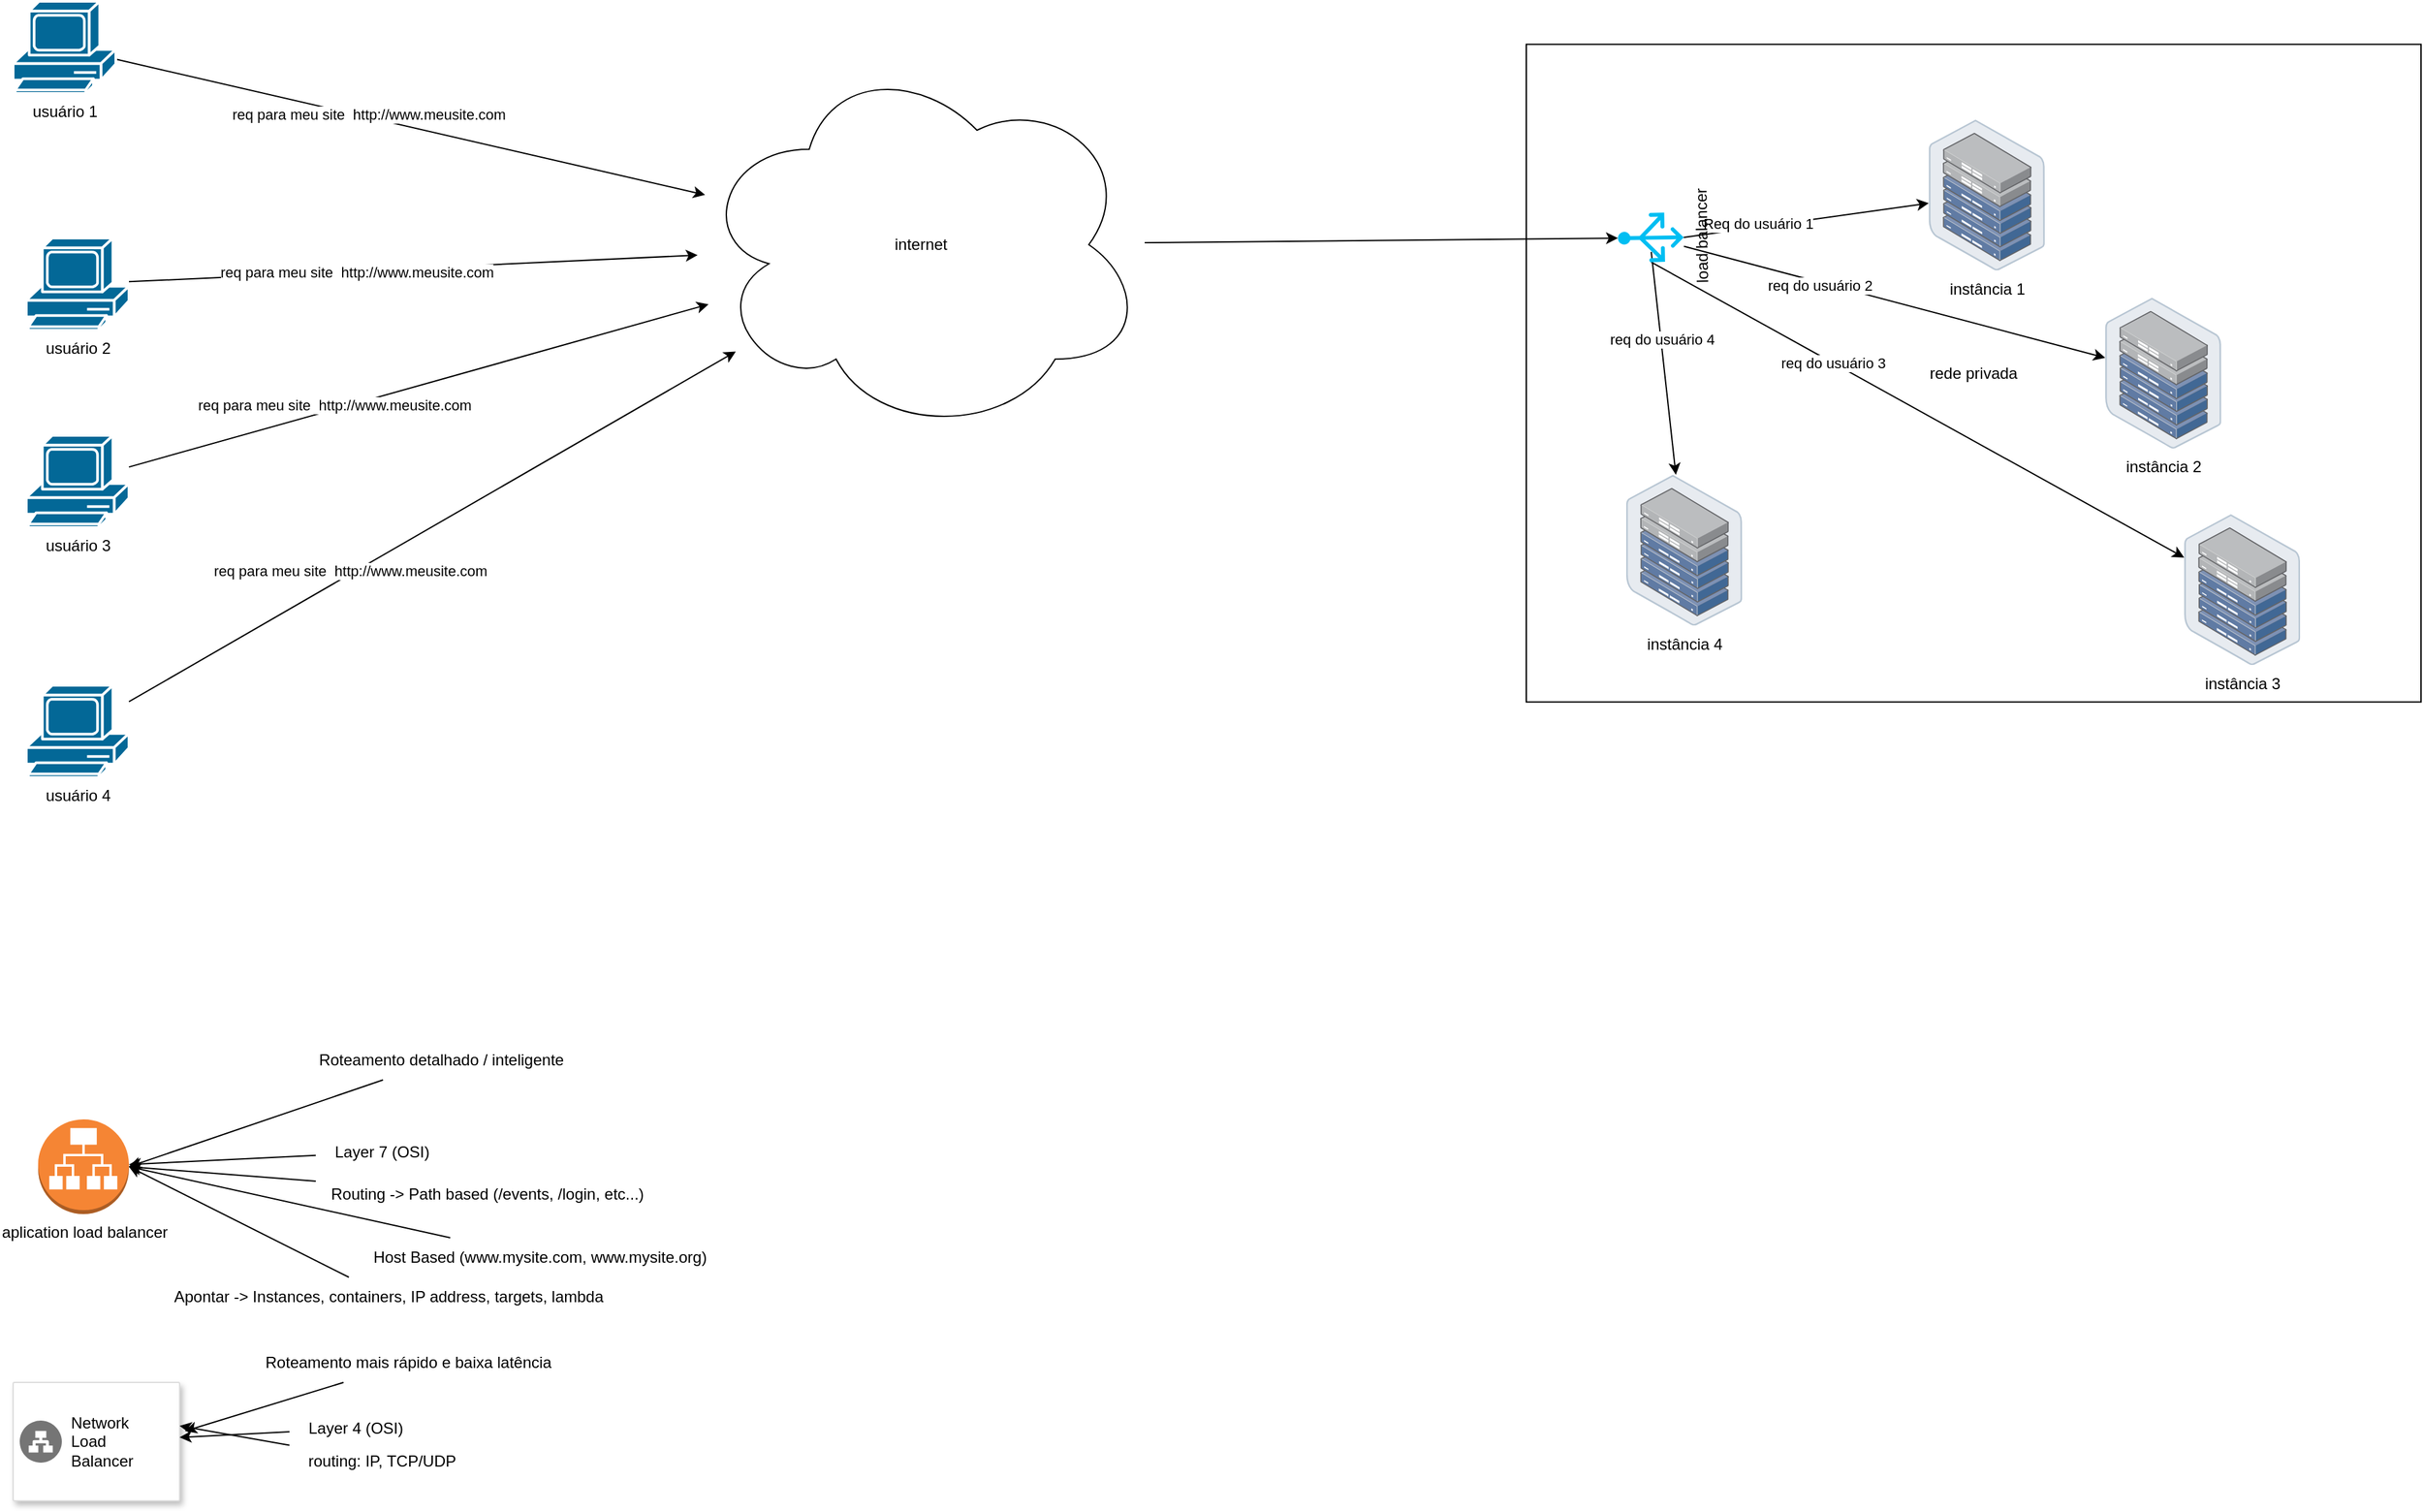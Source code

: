 <mxfile>
    <diagram id="Y14cm8TZMfOwalJnteBM" name="Page-1">
        <mxGraphModel dx="1306" dy="682" grid="1" gridSize="10" guides="1" tooltips="1" connect="1" arrows="1" fold="1" page="1" pageScale="1" pageWidth="5000" pageHeight="5000" math="0" shadow="0">
            <root>
                <mxCell id="0"/>
                <mxCell id="1" parent="0"/>
                <mxCell id="10" value="rede privada" style="whiteSpace=wrap;html=1;" parent="1" vertex="1">
                    <mxGeometry x="1200" y="102.7" width="680" height="500" as="geometry"/>
                </mxCell>
                <mxCell id="33" style="edgeStyle=none;html=1;" parent="1" source="3" target="9" edge="1">
                    <mxGeometry relative="1" as="geometry"/>
                </mxCell>
                <mxCell id="34" value="req para meu site&amp;nbsp; http://www.meusite.com" style="edgeLabel;html=1;align=center;verticalAlign=middle;resizable=0;points=[];" parent="33" vertex="1" connectable="0">
                    <mxGeometry x="-0.268" y="3" relative="1" as="geometry">
                        <mxPoint as="offset"/>
                    </mxGeometry>
                </mxCell>
                <mxCell id="3" value="usuário 4" style="shape=mxgraph.cisco.computers_and_peripherals.pc;html=1;pointerEvents=1;dashed=0;fillColor=#036897;strokeColor=#ffffff;strokeWidth=2;verticalLabelPosition=bottom;verticalAlign=top;align=center;outlineConnect=0;" parent="1" vertex="1">
                    <mxGeometry x="60" y="590" width="78" height="70" as="geometry"/>
                </mxCell>
                <mxCell id="25" style="edgeStyle=none;html=1;" parent="1" source="4" target="9" edge="1">
                    <mxGeometry relative="1" as="geometry"/>
                </mxCell>
                <mxCell id="27" value="req para meu site&amp;nbsp; http://www.meusite.com" style="edgeLabel;html=1;align=center;verticalAlign=middle;resizable=0;points=[];" parent="25" vertex="1" connectable="0">
                    <mxGeometry x="-0.144" y="2" relative="1" as="geometry">
                        <mxPoint as="offset"/>
                    </mxGeometry>
                </mxCell>
                <mxCell id="4" value="usuário 1" style="shape=mxgraph.cisco.computers_and_peripherals.pc;html=1;pointerEvents=1;dashed=0;fillColor=#036897;strokeColor=#ffffff;strokeWidth=2;verticalLabelPosition=bottom;verticalAlign=top;align=center;outlineConnect=0;" parent="1" vertex="1">
                    <mxGeometry x="50" y="70" width="78" height="70" as="geometry"/>
                </mxCell>
                <mxCell id="31" style="edgeStyle=none;html=1;" parent="1" source="5" target="9" edge="1">
                    <mxGeometry relative="1" as="geometry"/>
                </mxCell>
                <mxCell id="32" value="req para meu site&amp;nbsp; http://www.meusite.com" style="edgeLabel;html=1;align=center;verticalAlign=middle;resizable=0;points=[];" parent="31" vertex="1" connectable="0">
                    <mxGeometry x="-0.289" y="3" relative="1" as="geometry">
                        <mxPoint as="offset"/>
                    </mxGeometry>
                </mxCell>
                <mxCell id="5" value="usuário 3" style="shape=mxgraph.cisco.computers_and_peripherals.pc;html=1;pointerEvents=1;dashed=0;fillColor=#036897;strokeColor=#ffffff;strokeWidth=2;verticalLabelPosition=bottom;verticalAlign=top;align=center;outlineConnect=0;" parent="1" vertex="1">
                    <mxGeometry x="60" y="400" width="78" height="70" as="geometry"/>
                </mxCell>
                <mxCell id="28" style="edgeStyle=none;html=1;" parent="1" source="6" target="9" edge="1">
                    <mxGeometry relative="1" as="geometry"/>
                </mxCell>
                <mxCell id="29" value="Text" style="edgeLabel;html=1;align=center;verticalAlign=middle;resizable=0;points=[];" parent="28" vertex="1" connectable="0">
                    <mxGeometry x="-0.398" relative="1" as="geometry">
                        <mxPoint as="offset"/>
                    </mxGeometry>
                </mxCell>
                <mxCell id="30" value="req para meu site&amp;nbsp; http://www.meusite.com" style="edgeLabel;html=1;align=center;verticalAlign=middle;resizable=0;points=[];" parent="28" vertex="1" connectable="0">
                    <mxGeometry x="-0.2" y="-1" relative="1" as="geometry">
                        <mxPoint as="offset"/>
                    </mxGeometry>
                </mxCell>
                <mxCell id="6" value="usuário 2" style="shape=mxgraph.cisco.computers_and_peripherals.pc;html=1;pointerEvents=1;dashed=0;fillColor=#036897;strokeColor=#ffffff;strokeWidth=2;verticalLabelPosition=bottom;verticalAlign=top;align=center;outlineConnect=0;" parent="1" vertex="1">
                    <mxGeometry x="60" y="250" width="78" height="70" as="geometry"/>
                </mxCell>
                <mxCell id="35" style="edgeStyle=none;html=1;entryX=0.5;entryY=0;entryDx=0;entryDy=0;entryPerimeter=0;" parent="1" source="9" target="62" edge="1">
                    <mxGeometry relative="1" as="geometry">
                        <mxPoint x="1280" y="282.931" as="targetPoint"/>
                    </mxGeometry>
                </mxCell>
                <mxCell id="9" value="internet" style="ellipse;shape=cloud;whiteSpace=wrap;html=1;" parent="1" vertex="1">
                    <mxGeometry x="570" y="110" width="340" height="290" as="geometry"/>
                </mxCell>
                <mxCell id="11" value="instância 1" style="points=[];aspect=fixed;html=1;align=center;shadow=0;dashed=0;image;image=img/lib/allied_telesis/storage/Datacenter_Server_Half_Rack_ToR.svg;" parent="1" vertex="1">
                    <mxGeometry x="1505.9" y="160" width="88.2" height="114.6" as="geometry"/>
                </mxCell>
                <mxCell id="12" value="instância 2" style="points=[];aspect=fixed;html=1;align=center;shadow=0;dashed=0;image;image=img/lib/allied_telesis/storage/Datacenter_Server_Half_Rack_ToR.svg;" parent="1" vertex="1">
                    <mxGeometry x="1640" y="295.4" width="88.2" height="114.6" as="geometry"/>
                </mxCell>
                <mxCell id="13" value="instância 4" style="points=[];aspect=fixed;html=1;align=center;shadow=0;dashed=0;image;image=img/lib/allied_telesis/storage/Datacenter_Server_Half_Rack_ToR.svg;" parent="1" vertex="1">
                    <mxGeometry x="1275.9" y="430" width="88.2" height="114.6" as="geometry"/>
                </mxCell>
                <mxCell id="14" value="instância 3" style="points=[];aspect=fixed;html=1;align=center;shadow=0;dashed=0;image;image=img/lib/allied_telesis/storage/Datacenter_Server_Half_Rack_ToR.svg;" parent="1" vertex="1">
                    <mxGeometry x="1700" y="460" width="88.2" height="114.6" as="geometry"/>
                </mxCell>
                <mxCell id="16" style="edgeStyle=none;html=1;exitX=0.49;exitY=1;exitDx=0;exitDy=0;exitPerimeter=0;" parent="1" source="62" target="11" edge="1">
                    <mxGeometry relative="1" as="geometry">
                        <mxPoint x="1360" y="273.226" as="sourcePoint"/>
                    </mxGeometry>
                </mxCell>
                <mxCell id="17" value="Req do usuário 1" style="edgeLabel;html=1;align=center;verticalAlign=middle;resizable=0;points=[];" parent="16" vertex="1" connectable="0">
                    <mxGeometry x="-0.394" y="3" relative="1" as="geometry">
                        <mxPoint as="offset"/>
                    </mxGeometry>
                </mxCell>
                <mxCell id="18" style="edgeStyle=none;html=1;" parent="1" source="62" target="12" edge="1">
                    <mxGeometry relative="1" as="geometry">
                        <mxPoint x="1360" y="292.438" as="sourcePoint"/>
                    </mxGeometry>
                </mxCell>
                <mxCell id="19" value="req do usuário 2" style="edgeLabel;html=1;align=center;verticalAlign=middle;resizable=0;points=[];" parent="18" vertex="1" connectable="0">
                    <mxGeometry x="-0.355" y="-2" relative="1" as="geometry">
                        <mxPoint as="offset"/>
                    </mxGeometry>
                </mxCell>
                <mxCell id="20" style="edgeStyle=none;html=1;exitX=0;exitY=0.5;exitDx=0;exitDy=0;exitPerimeter=0;" parent="1" source="62" target="14" edge="1">
                    <mxGeometry relative="1" as="geometry">
                        <mxPoint x="1360" y="306.91" as="sourcePoint"/>
                    </mxGeometry>
                </mxCell>
                <mxCell id="21" value="req do usuário 3" style="edgeLabel;html=1;align=center;verticalAlign=middle;resizable=0;points=[];" parent="20" vertex="1" connectable="0">
                    <mxGeometry x="-0.316" relative="1" as="geometry">
                        <mxPoint x="-1" as="offset"/>
                    </mxGeometry>
                </mxCell>
                <mxCell id="23" style="edgeStyle=none;html=1;exitX=0.207;exitY=0.503;exitDx=0;exitDy=0;exitPerimeter=0;" parent="1" source="62" target="13" edge="1">
                    <mxGeometry relative="1" as="geometry">
                        <mxPoint x="1320" y="340" as="sourcePoint"/>
                    </mxGeometry>
                </mxCell>
                <mxCell id="24" value="req do usuário 4" style="edgeLabel;html=1;align=center;verticalAlign=middle;resizable=0;points=[];" parent="23" vertex="1" connectable="0">
                    <mxGeometry x="-0.222" relative="1" as="geometry">
                        <mxPoint as="offset"/>
                    </mxGeometry>
                </mxCell>
                <mxCell id="36" value="aplication load balancer" style="outlineConnect=0;dashed=0;verticalLabelPosition=bottom;verticalAlign=top;align=center;html=1;shape=mxgraph.aws3.application_load_balancer;fillColor=#F58534;gradientColor=none;" vertex="1" parent="1">
                    <mxGeometry x="69" y="920" width="69" height="72" as="geometry"/>
                </mxCell>
                <mxCell id="48" style="edgeStyle=none;html=1;" edge="1" parent="1" source="37" target="36">
                    <mxGeometry relative="1" as="geometry"/>
                </mxCell>
                <mxCell id="37" value="Layer 7 (OSI)" style="text;html=1;align=center;verticalAlign=middle;resizable=0;points=[];autosize=1;strokeColor=none;fillColor=none;" vertex="1" parent="1">
                    <mxGeometry x="280" y="930" width="100" height="30" as="geometry"/>
                </mxCell>
                <mxCell id="50" style="edgeStyle=none;html=1;entryX=1;entryY=0.5;entryDx=0;entryDy=0;entryPerimeter=0;" edge="1" parent="1" source="38" target="36">
                    <mxGeometry relative="1" as="geometry"/>
                </mxCell>
                <mxCell id="38" value="Routing -&amp;gt; Path based (/events, /login, etc...)" style="text;html=1;align=center;verticalAlign=middle;resizable=0;points=[];autosize=1;strokeColor=none;fillColor=none;" vertex="1" parent="1">
                    <mxGeometry x="280" y="962" width="260" height="30" as="geometry"/>
                </mxCell>
                <mxCell id="51" style="edgeStyle=none;html=1;entryX=1;entryY=0.5;entryDx=0;entryDy=0;entryPerimeter=0;" edge="1" parent="1" source="41" target="36">
                    <mxGeometry relative="1" as="geometry"/>
                </mxCell>
                <mxCell id="41" value="Host Based (www.mysite.com, www.mysite.org)" style="text;html=1;align=center;verticalAlign=middle;resizable=0;points=[];autosize=1;strokeColor=none;fillColor=none;" vertex="1" parent="1">
                    <mxGeometry x="310" y="1010" width="280" height="30" as="geometry"/>
                </mxCell>
                <mxCell id="52" style="edgeStyle=none;html=1;entryX=1;entryY=0.5;entryDx=0;entryDy=0;entryPerimeter=0;" edge="1" parent="1" source="43" target="36">
                    <mxGeometry relative="1" as="geometry"/>
                </mxCell>
                <mxCell id="43" value="Apontar -&amp;gt; Instances, containers, IP address, targets, lambda" style="text;html=1;align=center;verticalAlign=middle;resizable=0;points=[];autosize=1;strokeColor=none;fillColor=none;" vertex="1" parent="1">
                    <mxGeometry x="160" y="1040" width="350" height="30" as="geometry"/>
                </mxCell>
                <mxCell id="45" value="" style="strokeColor=#dddddd;shadow=1;strokeWidth=1;rounded=1;absoluteArcSize=1;arcSize=2;" vertex="1" parent="1">
                    <mxGeometry x="50" y="1120" width="126.5" height="90" as="geometry"/>
                </mxCell>
                <mxCell id="46" value="Network&#10;Load&#10;Balancer" style="sketch=0;dashed=0;connectable=0;html=1;fillColor=#757575;strokeColor=none;shape=mxgraph.gcp2.network_load_balancer;part=1;labelPosition=right;verticalLabelPosition=middle;align=left;verticalAlign=middle;spacingLeft=5;fontSize=12;" vertex="1" parent="45">
                    <mxGeometry y="0.5" width="32" height="32" relative="1" as="geometry">
                        <mxPoint x="5" y="-16" as="offset"/>
                    </mxGeometry>
                </mxCell>
                <mxCell id="55" style="edgeStyle=none;html=1;" edge="1" parent="1" source="53" target="45">
                    <mxGeometry relative="1" as="geometry"/>
                </mxCell>
                <mxCell id="53" value="Layer 4 (OSI)" style="text;html=1;align=center;verticalAlign=middle;resizable=0;points=[];autosize=1;strokeColor=none;fillColor=none;" vertex="1" parent="1">
                    <mxGeometry x="260" y="1140" width="100" height="30" as="geometry"/>
                </mxCell>
                <mxCell id="56" style="edgeStyle=none;html=1;entryX=1;entryY=0.367;entryDx=0;entryDy=0;entryPerimeter=0;" edge="1" parent="1" source="54" target="45">
                    <mxGeometry relative="1" as="geometry"/>
                </mxCell>
                <mxCell id="54" value="routing: IP, TCP/UDP" style="text;html=1;align=center;verticalAlign=middle;resizable=0;points=[];autosize=1;strokeColor=none;fillColor=none;" vertex="1" parent="1">
                    <mxGeometry x="260" y="1165" width="140" height="30" as="geometry"/>
                </mxCell>
                <mxCell id="58" style="edgeStyle=none;html=1;entryX=1;entryY=0.5;entryDx=0;entryDy=0;entryPerimeter=0;" edge="1" parent="1" source="57" target="36">
                    <mxGeometry relative="1" as="geometry"/>
                </mxCell>
                <mxCell id="57" value="Roteamento detalhado / inteligente" style="text;html=1;align=center;verticalAlign=middle;resizable=0;points=[];autosize=1;strokeColor=none;fillColor=none;" vertex="1" parent="1">
                    <mxGeometry x="270" y="860" width="210" height="30" as="geometry"/>
                </mxCell>
                <mxCell id="61" style="edgeStyle=none;html=1;entryX=1.032;entryY=0.411;entryDx=0;entryDy=0;entryPerimeter=0;" edge="1" parent="1" source="59" target="45">
                    <mxGeometry relative="1" as="geometry"/>
                </mxCell>
                <mxCell id="59" value="Roteamento mais rápido e baixa latência" style="text;html=1;align=center;verticalAlign=middle;resizable=0;points=[];autosize=1;strokeColor=none;fillColor=none;" vertex="1" parent="1">
                    <mxGeometry x="230" y="1090" width="240" height="30" as="geometry"/>
                </mxCell>
                <mxCell id="62" value="load balancer" style="verticalLabelPosition=bottom;html=1;verticalAlign=top;align=center;strokeColor=none;fillColor=#00BEF2;shape=mxgraph.azure.load_balancer_generic;pointerEvents=1;rotation=-91;" vertex="1" parent="1">
                    <mxGeometry x="1275.9" y="224.6" width="37.5" height="50" as="geometry"/>
                </mxCell>
            </root>
        </mxGraphModel>
    </diagram>
</mxfile>